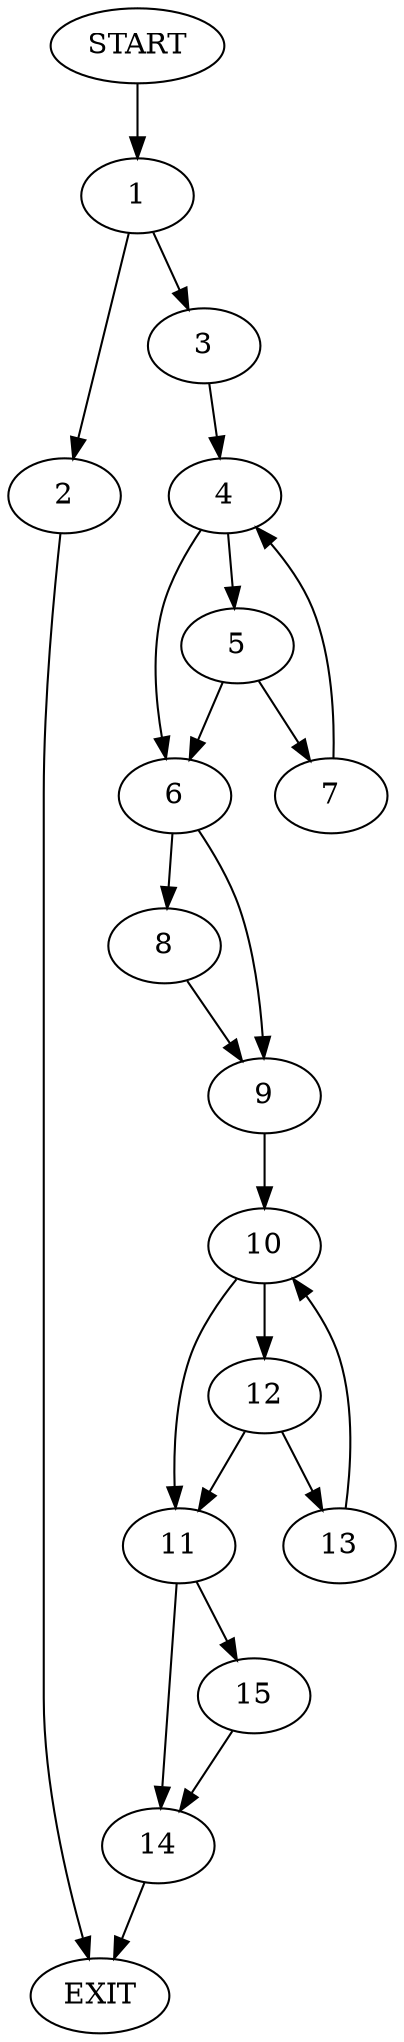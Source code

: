 digraph {
0 [label="START"]
16 [label="EXIT"]
0 -> 1
1 -> 2
1 -> 3
2 -> 16
3 -> 4
4 -> 5
4 -> 6
5 -> 7
5 -> 6
6 -> 8
6 -> 9
7 -> 4
8 -> 9
9 -> 10
10 -> 11
10 -> 12
12 -> 11
12 -> 13
11 -> 14
11 -> 15
13 -> 10
15 -> 14
14 -> 16
}
